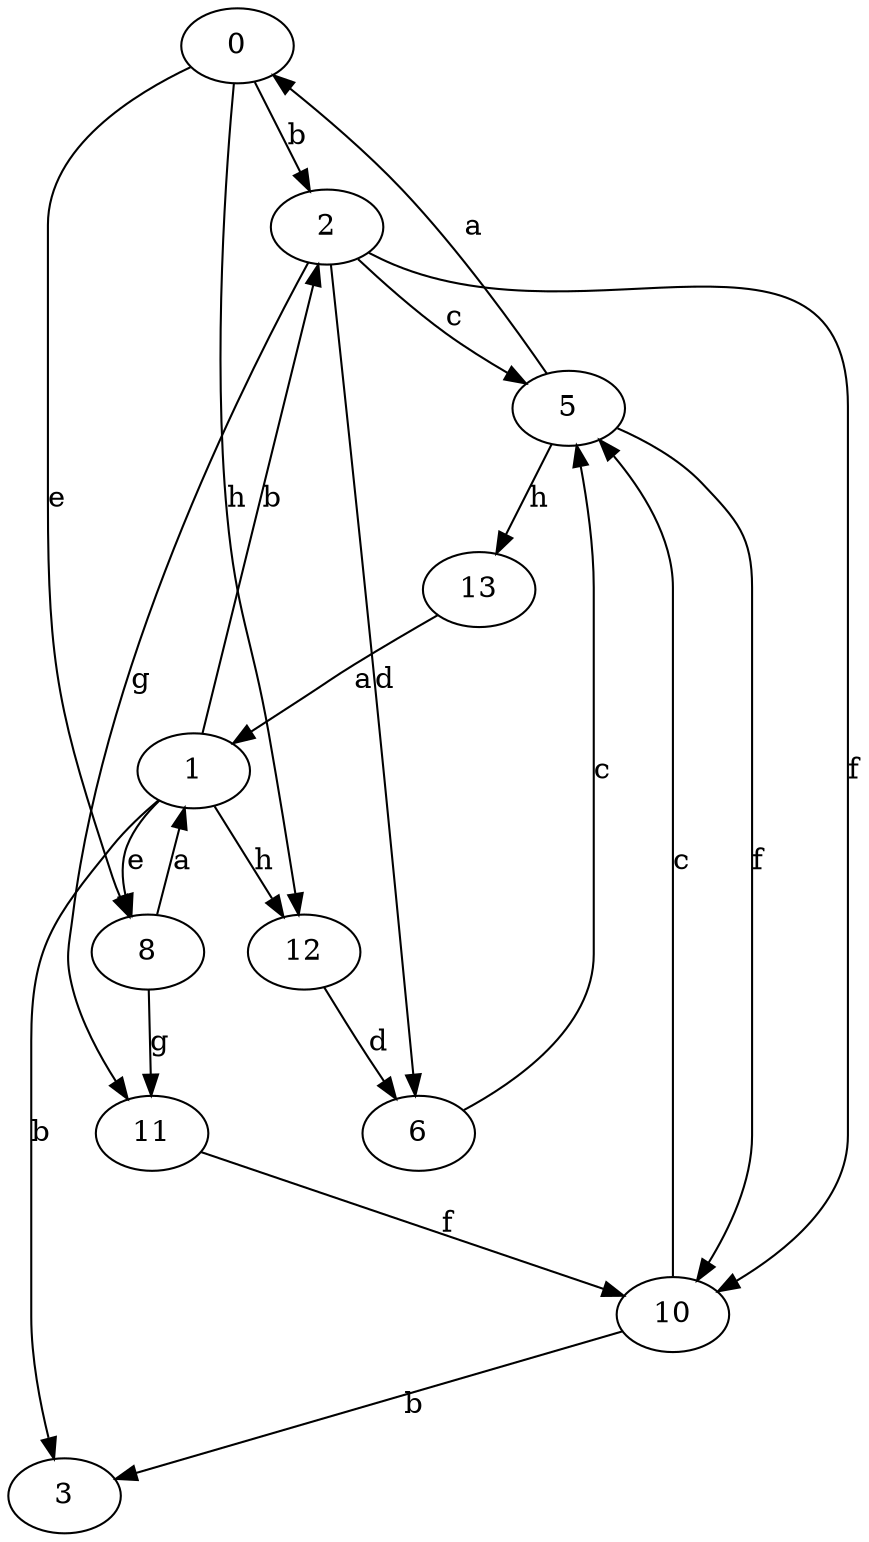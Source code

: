 strict digraph  {
0;
1;
2;
3;
5;
6;
8;
10;
11;
12;
13;
0 -> 2  [label=b];
0 -> 8  [label=e];
0 -> 12  [label=h];
1 -> 2  [label=b];
1 -> 3  [label=b];
1 -> 8  [label=e];
1 -> 12  [label=h];
2 -> 5  [label=c];
2 -> 6  [label=d];
2 -> 10  [label=f];
2 -> 11  [label=g];
5 -> 0  [label=a];
5 -> 10  [label=f];
5 -> 13  [label=h];
6 -> 5  [label=c];
8 -> 1  [label=a];
8 -> 11  [label=g];
10 -> 3  [label=b];
10 -> 5  [label=c];
11 -> 10  [label=f];
12 -> 6  [label=d];
13 -> 1  [label=a];
}
